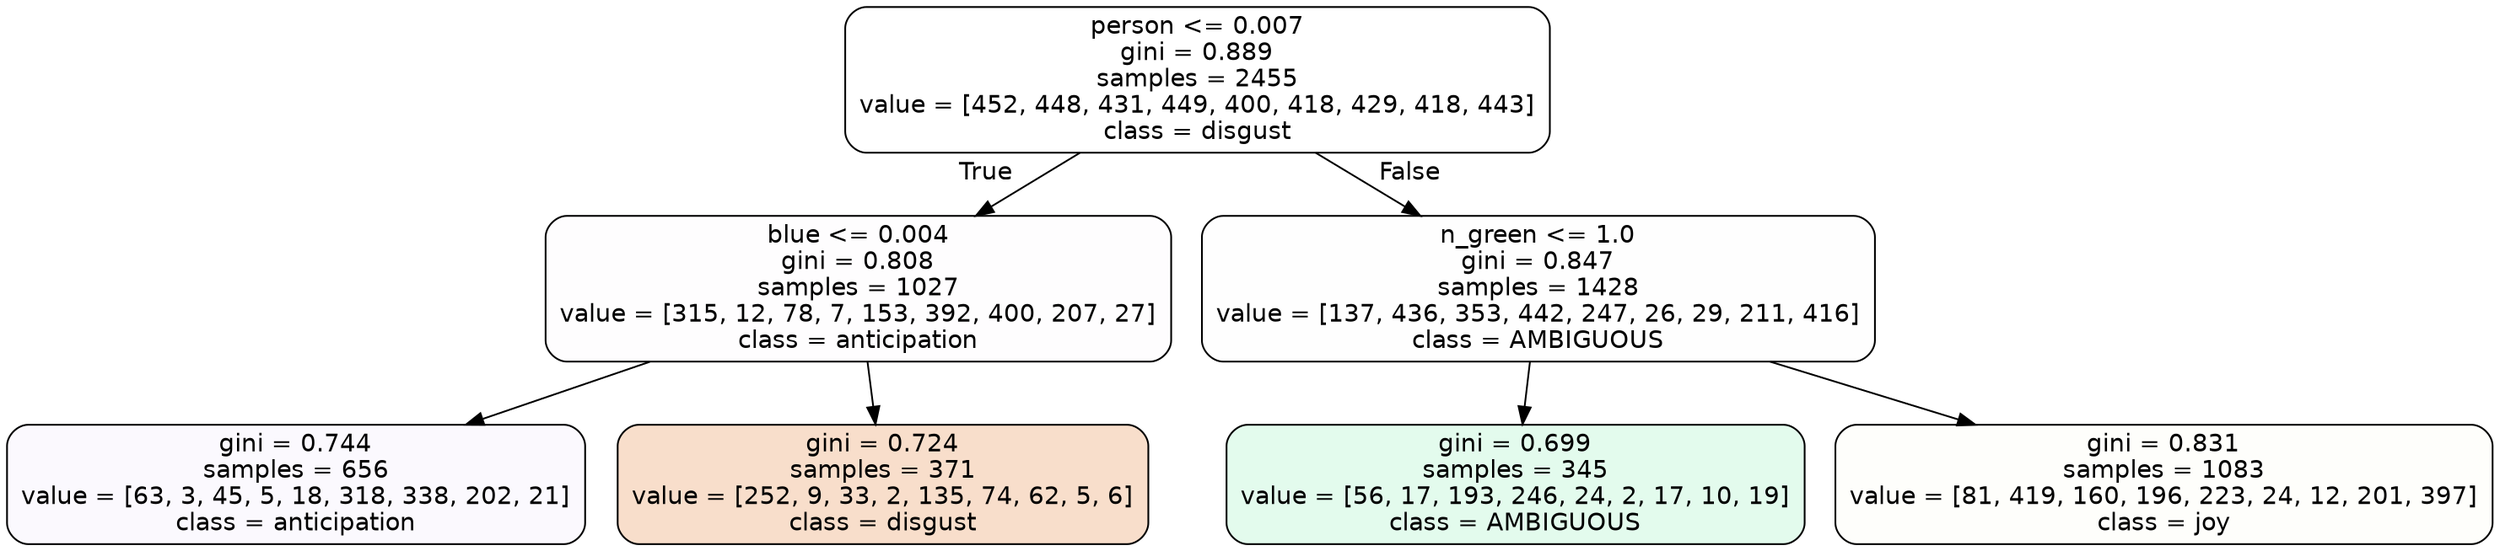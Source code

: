 digraph Tree {
node [shape=box, style="filled, rounded", color="black", fontname=helvetica] ;
edge [fontname=helvetica] ;
0 [label="person <= 0.007\ngini = 0.889\nsamples = 2455\nvalue = [452, 448, 431, 449, 400, 418, 429, 418, 443]\nclass = disgust", fillcolor="#e5813900"] ;
1 [label="blue <= 0.004\ngini = 0.808\nsamples = 1027\nvalue = [315, 12, 78, 7, 153, 392, 400, 207, 27]\nclass = anticipation", fillcolor="#8139e502"] ;
0 -> 1 [labeldistance=2.5, labelangle=45, headlabel="True"] ;
2 [label="gini = 0.744\nsamples = 656\nvalue = [63, 3, 45, 5, 18, 318, 338, 202, 21]\nclass = anticipation", fillcolor="#8139e507"] ;
1 -> 2 ;
3 [label="gini = 0.724\nsamples = 371\nvalue = [252, 9, 33, 2, 135, 74, 62, 5, 6]\nclass = disgust", fillcolor="#e5813943"] ;
1 -> 3 ;
4 [label="n_green <= 1.0\ngini = 0.847\nsamples = 1428\nvalue = [137, 436, 353, 442, 247, 26, 29, 211, 416]\nclass = AMBIGUOUS", fillcolor="#39e58101"] ;
0 -> 4 [labeldistance=2.5, labelangle=-45, headlabel="False"] ;
5 [label="gini = 0.699\nsamples = 345\nvalue = [56, 17, 193, 246, 24, 2, 17, 10, 19]\nclass = AMBIGUOUS", fillcolor="#39e58123"] ;
4 -> 5 ;
6 [label="gini = 0.831\nsamples = 1083\nvalue = [81, 419, 160, 196, 223, 24, 12, 201, 397]\nclass = joy", fillcolor="#d7e53904"] ;
4 -> 6 ;
}
